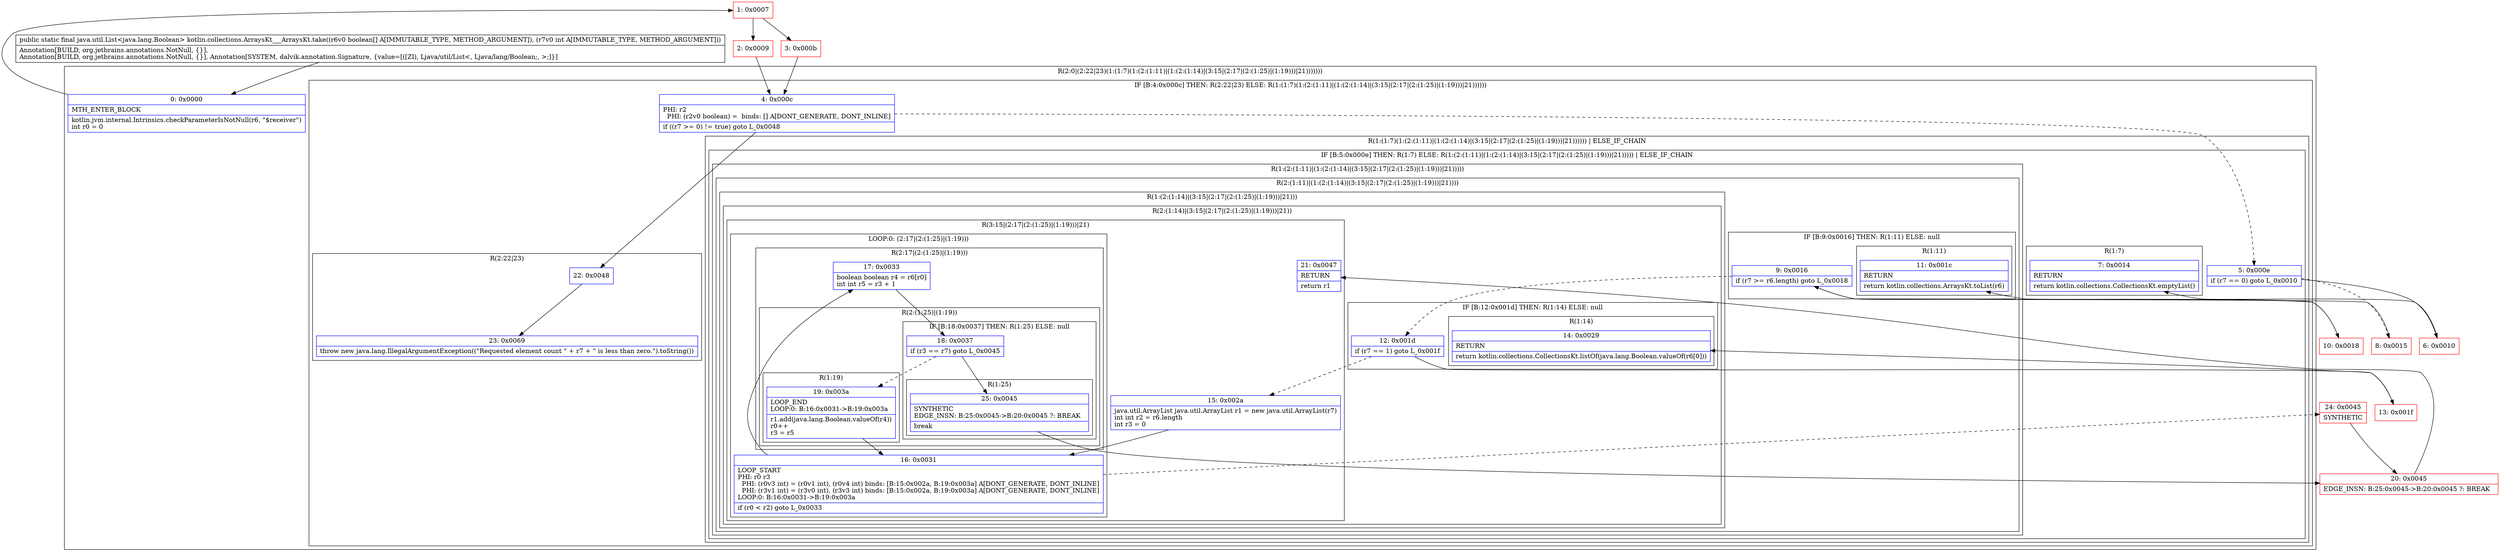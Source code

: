 digraph "CFG forkotlin.collections.ArraysKt___ArraysKt.take([ZI)Ljava\/util\/List;" {
subgraph cluster_Region_1020205376 {
label = "R(2:0|(2:22|23)(1:(1:7)(1:(2:(1:11)|(1:(2:(1:14)|(3:15|(2:17|(2:(1:25)|(1:19)))|21)))))))";
node [shape=record,color=blue];
Node_0 [shape=record,label="{0\:\ 0x0000|MTH_ENTER_BLOCK\l|kotlin.jvm.internal.Intrinsics.checkParameterIsNotNull(r6, \"$receiver\")\lint r0 = 0\l}"];
subgraph cluster_IfRegion_1208475011 {
label = "IF [B:4:0x000c] THEN: R(2:22|23) ELSE: R(1:(1:7)(1:(2:(1:11)|(1:(2:(1:14)|(3:15|(2:17|(2:(1:25)|(1:19)))|21))))))";
node [shape=record,color=blue];
Node_4 [shape=record,label="{4\:\ 0x000c|PHI: r2 \l  PHI: (r2v0 boolean) =  binds: [] A[DONT_GENERATE, DONT_INLINE]\l|if ((r7 \>= 0) != true) goto L_0x0048\l}"];
subgraph cluster_Region_1958993355 {
label = "R(2:22|23)";
node [shape=record,color=blue];
Node_22 [shape=record,label="{22\:\ 0x0048}"];
Node_23 [shape=record,label="{23\:\ 0x0069|throw new java.lang.IllegalArgumentException((\"Requested element count \" + r7 + \" is less than zero.\").toString())\l}"];
}
subgraph cluster_Region_915015663 {
label = "R(1:(1:7)(1:(2:(1:11)|(1:(2:(1:14)|(3:15|(2:17|(2:(1:25)|(1:19)))|21)))))) | ELSE_IF_CHAIN\l";
node [shape=record,color=blue];
subgraph cluster_IfRegion_136737036 {
label = "IF [B:5:0x000e] THEN: R(1:7) ELSE: R(1:(2:(1:11)|(1:(2:(1:14)|(3:15|(2:17|(2:(1:25)|(1:19)))|21))))) | ELSE_IF_CHAIN\l";
node [shape=record,color=blue];
Node_5 [shape=record,label="{5\:\ 0x000e|if (r7 == 0) goto L_0x0010\l}"];
subgraph cluster_Region_2117815886 {
label = "R(1:7)";
node [shape=record,color=blue];
Node_7 [shape=record,label="{7\:\ 0x0014|RETURN\l|return kotlin.collections.CollectionsKt.emptyList()\l}"];
}
subgraph cluster_Region_343730631 {
label = "R(1:(2:(1:11)|(1:(2:(1:14)|(3:15|(2:17|(2:(1:25)|(1:19)))|21)))))";
node [shape=record,color=blue];
subgraph cluster_Region_1915691480 {
label = "R(2:(1:11)|(1:(2:(1:14)|(3:15|(2:17|(2:(1:25)|(1:19)))|21))))";
node [shape=record,color=blue];
subgraph cluster_IfRegion_1228570752 {
label = "IF [B:9:0x0016] THEN: R(1:11) ELSE: null";
node [shape=record,color=blue];
Node_9 [shape=record,label="{9\:\ 0x0016|if (r7 \>= r6.length) goto L_0x0018\l}"];
subgraph cluster_Region_1842872023 {
label = "R(1:11)";
node [shape=record,color=blue];
Node_11 [shape=record,label="{11\:\ 0x001c|RETURN\l|return kotlin.collections.ArraysKt.toList(r6)\l}"];
}
}
subgraph cluster_Region_504758395 {
label = "R(1:(2:(1:14)|(3:15|(2:17|(2:(1:25)|(1:19)))|21)))";
node [shape=record,color=blue];
subgraph cluster_Region_364692352 {
label = "R(2:(1:14)|(3:15|(2:17|(2:(1:25)|(1:19)))|21))";
node [shape=record,color=blue];
subgraph cluster_IfRegion_136277815 {
label = "IF [B:12:0x001d] THEN: R(1:14) ELSE: null";
node [shape=record,color=blue];
Node_12 [shape=record,label="{12\:\ 0x001d|if (r7 == 1) goto L_0x001f\l}"];
subgraph cluster_Region_1517029797 {
label = "R(1:14)";
node [shape=record,color=blue];
Node_14 [shape=record,label="{14\:\ 0x0029|RETURN\l|return kotlin.collections.CollectionsKt.listOf(java.lang.Boolean.valueOf(r6[0]))\l}"];
}
}
subgraph cluster_Region_1460650967 {
label = "R(3:15|(2:17|(2:(1:25)|(1:19)))|21)";
node [shape=record,color=blue];
Node_15 [shape=record,label="{15\:\ 0x002a|java.util.ArrayList java.util.ArrayList r1 = new java.util.ArrayList(r7)\lint int r2 = r6.length\lint r3 = 0\l}"];
subgraph cluster_LoopRegion_642450560 {
label = "LOOP:0: (2:17|(2:(1:25)|(1:19)))";
node [shape=record,color=blue];
Node_16 [shape=record,label="{16\:\ 0x0031|LOOP_START\lPHI: r0 r3 \l  PHI: (r0v3 int) = (r0v1 int), (r0v4 int) binds: [B:15:0x002a, B:19:0x003a] A[DONT_GENERATE, DONT_INLINE]\l  PHI: (r3v1 int) = (r3v0 int), (r3v3 int) binds: [B:15:0x002a, B:19:0x003a] A[DONT_GENERATE, DONT_INLINE]\lLOOP:0: B:16:0x0031\-\>B:19:0x003a\l|if (r0 \< r2) goto L_0x0033\l}"];
subgraph cluster_Region_332320247 {
label = "R(2:17|(2:(1:25)|(1:19)))";
node [shape=record,color=blue];
Node_17 [shape=record,label="{17\:\ 0x0033|boolean boolean r4 = r6[r0]\lint int r5 = r3 + 1\l}"];
subgraph cluster_Region_1960300363 {
label = "R(2:(1:25)|(1:19))";
node [shape=record,color=blue];
subgraph cluster_IfRegion_617327506 {
label = "IF [B:18:0x0037] THEN: R(1:25) ELSE: null";
node [shape=record,color=blue];
Node_18 [shape=record,label="{18\:\ 0x0037|if (r3 == r7) goto L_0x0045\l}"];
subgraph cluster_Region_117748370 {
label = "R(1:25)";
node [shape=record,color=blue];
Node_25 [shape=record,label="{25\:\ 0x0045|SYNTHETIC\lEDGE_INSN: B:25:0x0045\-\>B:20:0x0045 ?: BREAK  \l|break\l}"];
}
}
subgraph cluster_Region_291265905 {
label = "R(1:19)";
node [shape=record,color=blue];
Node_19 [shape=record,label="{19\:\ 0x003a|LOOP_END\lLOOP:0: B:16:0x0031\-\>B:19:0x003a\l|r1.add(java.lang.Boolean.valueOf(r4))\lr0++\lr3 = r5\l}"];
}
}
}
}
Node_21 [shape=record,label="{21\:\ 0x0047|RETURN\l|return r1\l}"];
}
}
}
}
}
}
}
}
}
Node_1 [shape=record,color=red,label="{1\:\ 0x0007}"];
Node_2 [shape=record,color=red,label="{2\:\ 0x0009}"];
Node_3 [shape=record,color=red,label="{3\:\ 0x000b}"];
Node_6 [shape=record,color=red,label="{6\:\ 0x0010}"];
Node_8 [shape=record,color=red,label="{8\:\ 0x0015}"];
Node_10 [shape=record,color=red,label="{10\:\ 0x0018}"];
Node_13 [shape=record,color=red,label="{13\:\ 0x001f}"];
Node_20 [shape=record,color=red,label="{20\:\ 0x0045|EDGE_INSN: B:25:0x0045\-\>B:20:0x0045 ?: BREAK  \l}"];
Node_24 [shape=record,color=red,label="{24\:\ 0x0045|SYNTHETIC\l}"];
MethodNode[shape=record,label="{public static final java.util.List\<java.lang.Boolean\> kotlin.collections.ArraysKt___ArraysKt.take((r6v0 boolean[] A[IMMUTABLE_TYPE, METHOD_ARGUMENT]), (r7v0 int A[IMMUTABLE_TYPE, METHOD_ARGUMENT]))  | Annotation[BUILD, org.jetbrains.annotations.NotNull, \{\}], \lAnnotation[BUILD, org.jetbrains.annotations.NotNull, \{\}], Annotation[SYSTEM, dalvik.annotation.Signature, \{value=[([ZI), Ljava\/util\/List\<, Ljava\/lang\/Boolean;, \>;]\}]\l}"];
MethodNode -> Node_0;
Node_0 -> Node_1;
Node_4 -> Node_5[style=dashed];
Node_4 -> Node_22;
Node_22 -> Node_23;
Node_5 -> Node_6;
Node_5 -> Node_8[style=dashed];
Node_9 -> Node_10;
Node_9 -> Node_12[style=dashed];
Node_12 -> Node_13;
Node_12 -> Node_15[style=dashed];
Node_15 -> Node_16;
Node_16 -> Node_17;
Node_16 -> Node_24[style=dashed];
Node_17 -> Node_18;
Node_18 -> Node_19[style=dashed];
Node_18 -> Node_25;
Node_25 -> Node_20;
Node_19 -> Node_16;
Node_1 -> Node_2;
Node_1 -> Node_3;
Node_2 -> Node_4;
Node_3 -> Node_4;
Node_6 -> Node_7;
Node_8 -> Node_9;
Node_10 -> Node_11;
Node_13 -> Node_14;
Node_20 -> Node_21;
Node_24 -> Node_20;
}

